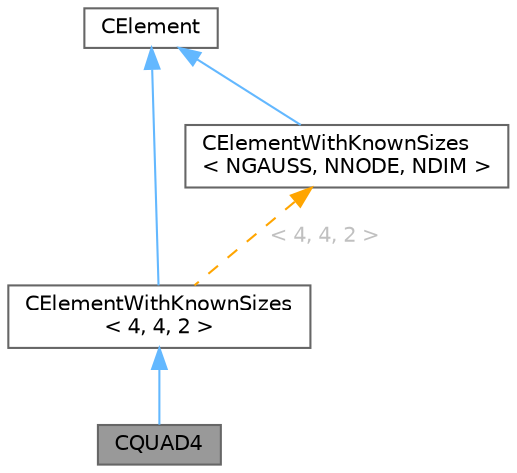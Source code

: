 digraph "CQUAD4"
{
 // LATEX_PDF_SIZE
  bgcolor="transparent";
  edge [fontname=Helvetica,fontsize=10,labelfontname=Helvetica,labelfontsize=10];
  node [fontname=Helvetica,fontsize=10,shape=box,height=0.2,width=0.4];
  Node1 [id="Node000001",label="CQUAD4",height=0.2,width=0.4,color="gray40", fillcolor="grey60", style="filled", fontcolor="black",tooltip="Quadrilateral element with 4 Gauss Points."];
  Node2 -> Node1 [id="edge1_Node000001_Node000002",dir="back",color="steelblue1",style="solid",tooltip=" "];
  Node2 [id="Node000002",label="CElementWithKnownSizes\l\< 4, 4, 2 \>",height=0.2,width=0.4,color="gray40", fillcolor="white", style="filled",URL="$classCElementWithKnownSizes.html",tooltip=" "];
  Node3 -> Node2 [id="edge2_Node000002_Node000003",dir="back",color="steelblue1",style="solid",tooltip=" "];
  Node3 [id="Node000003",label="CElement",height=0.2,width=0.4,color="gray40", fillcolor="white", style="filled",URL="$classCElement.html",tooltip="Abstract class for defining finite elements."];
  Node4 -> Node2 [id="edge3_Node000002_Node000004",dir="back",color="orange",style="dashed",tooltip=" ",label=" \< 4, 4, 2 \>",fontcolor="grey" ];
  Node4 [id="Node000004",label="CElementWithKnownSizes\l\< NGAUSS, NNODE, NDIM \>",height=0.2,width=0.4,color="gray40", fillcolor="white", style="filled",URL="$classCElementWithKnownSizes.html",tooltip="Templated class to implement the computation of gradients for specific element sizes."];
  Node3 -> Node4 [id="edge4_Node000004_Node000003",dir="back",color="steelblue1",style="solid",tooltip=" "];
}
